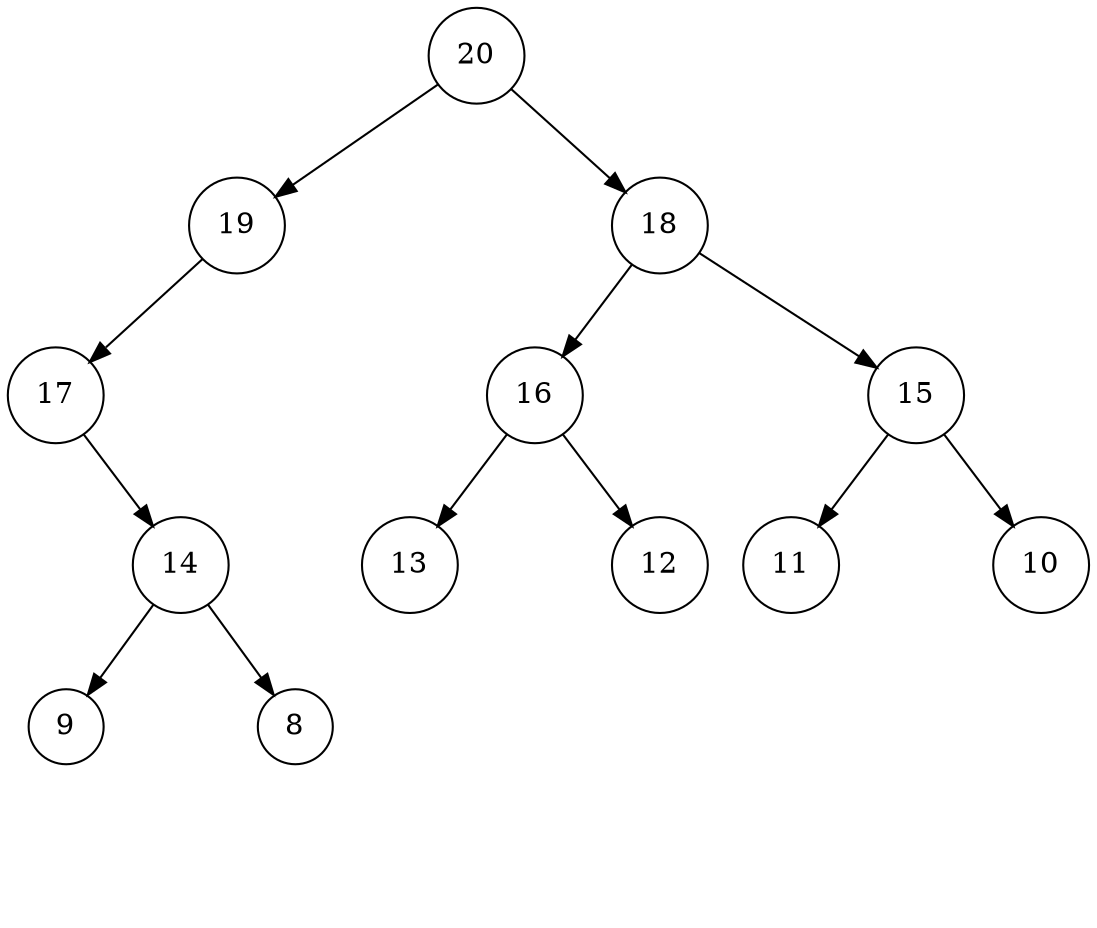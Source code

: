digraph G {
144 [shape=circle, label="20"];
144->146;
_n2 [shape=circle, label="#", style=invis];
144->_n2 [style=invis, weight=10];
144->147;
146 [shape=circle, label="19"];
146->148;
_n4 [shape=circle, label="#", style=invis];
146->_n4 [style=invis, weight=10];
147 [shape=circle, label="18"];
147->150;
_n6 [shape=circle, label="#", style=invis];
147->_n6 [style=invis, weight=10];
147->151;
148 [shape=circle, label="17"];
_n8 [shape=circle, label="#", style=invis];
148->_n8 [style=invis, weight=10];
148->153;
150 [shape=circle, label="16"];
150->156;
_n10 [shape=circle, label="#", style=invis];
150->_n10 [style=invis, weight=10];
150->157;
151 [shape=circle, label="15"];
151->158;
_n12 [shape=circle, label="#", style=invis];
151->_n12 [style=invis, weight=10];
151->159;
153 [shape=circle, label="14"];
153->162;
_n14 [shape=circle, label="#", style=invis];
153->_n14 [style=invis, weight=10];
153->163;
156 [shape=circle, label="13"];
_n16 [shape=circle, label="#", style=invis];
156->_n16 [style=invis, weight=10];
157 [shape=circle, label="12"];
_n18 [shape=circle, label="#", style=invis];
157->_n18 [style=invis, weight=10];
158 [shape=circle, label="11"];
_n20 [shape=circle, label="#", style=invis];
158->_n20 [style=invis, weight=10];
159 [shape=circle, label="10"];
_n22 [shape=circle, label="#", style=invis];
159->_n22 [style=invis, weight=10];
162 [shape=circle, label="9"];
_n24 [shape=circle, label="#", style=invis];
162->_n24 [style=invis, weight=10];
163 [shape=circle, label="8"];
_n26 [shape=circle, label="#", style=invis];
163->_n26 [style=invis, weight=10];
}
